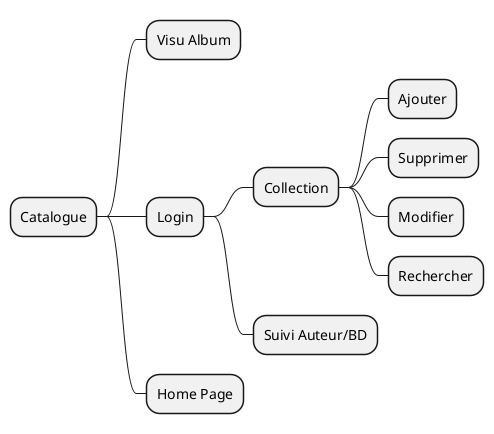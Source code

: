 @startmindmap
* Catalogue
** Visu Album
** Login
*** Collection
**** Ajouter
**** Supprimer
**** Modifier
**** Rechercher

*** Suivi Auteur/BD
** Home Page
@endmindmap